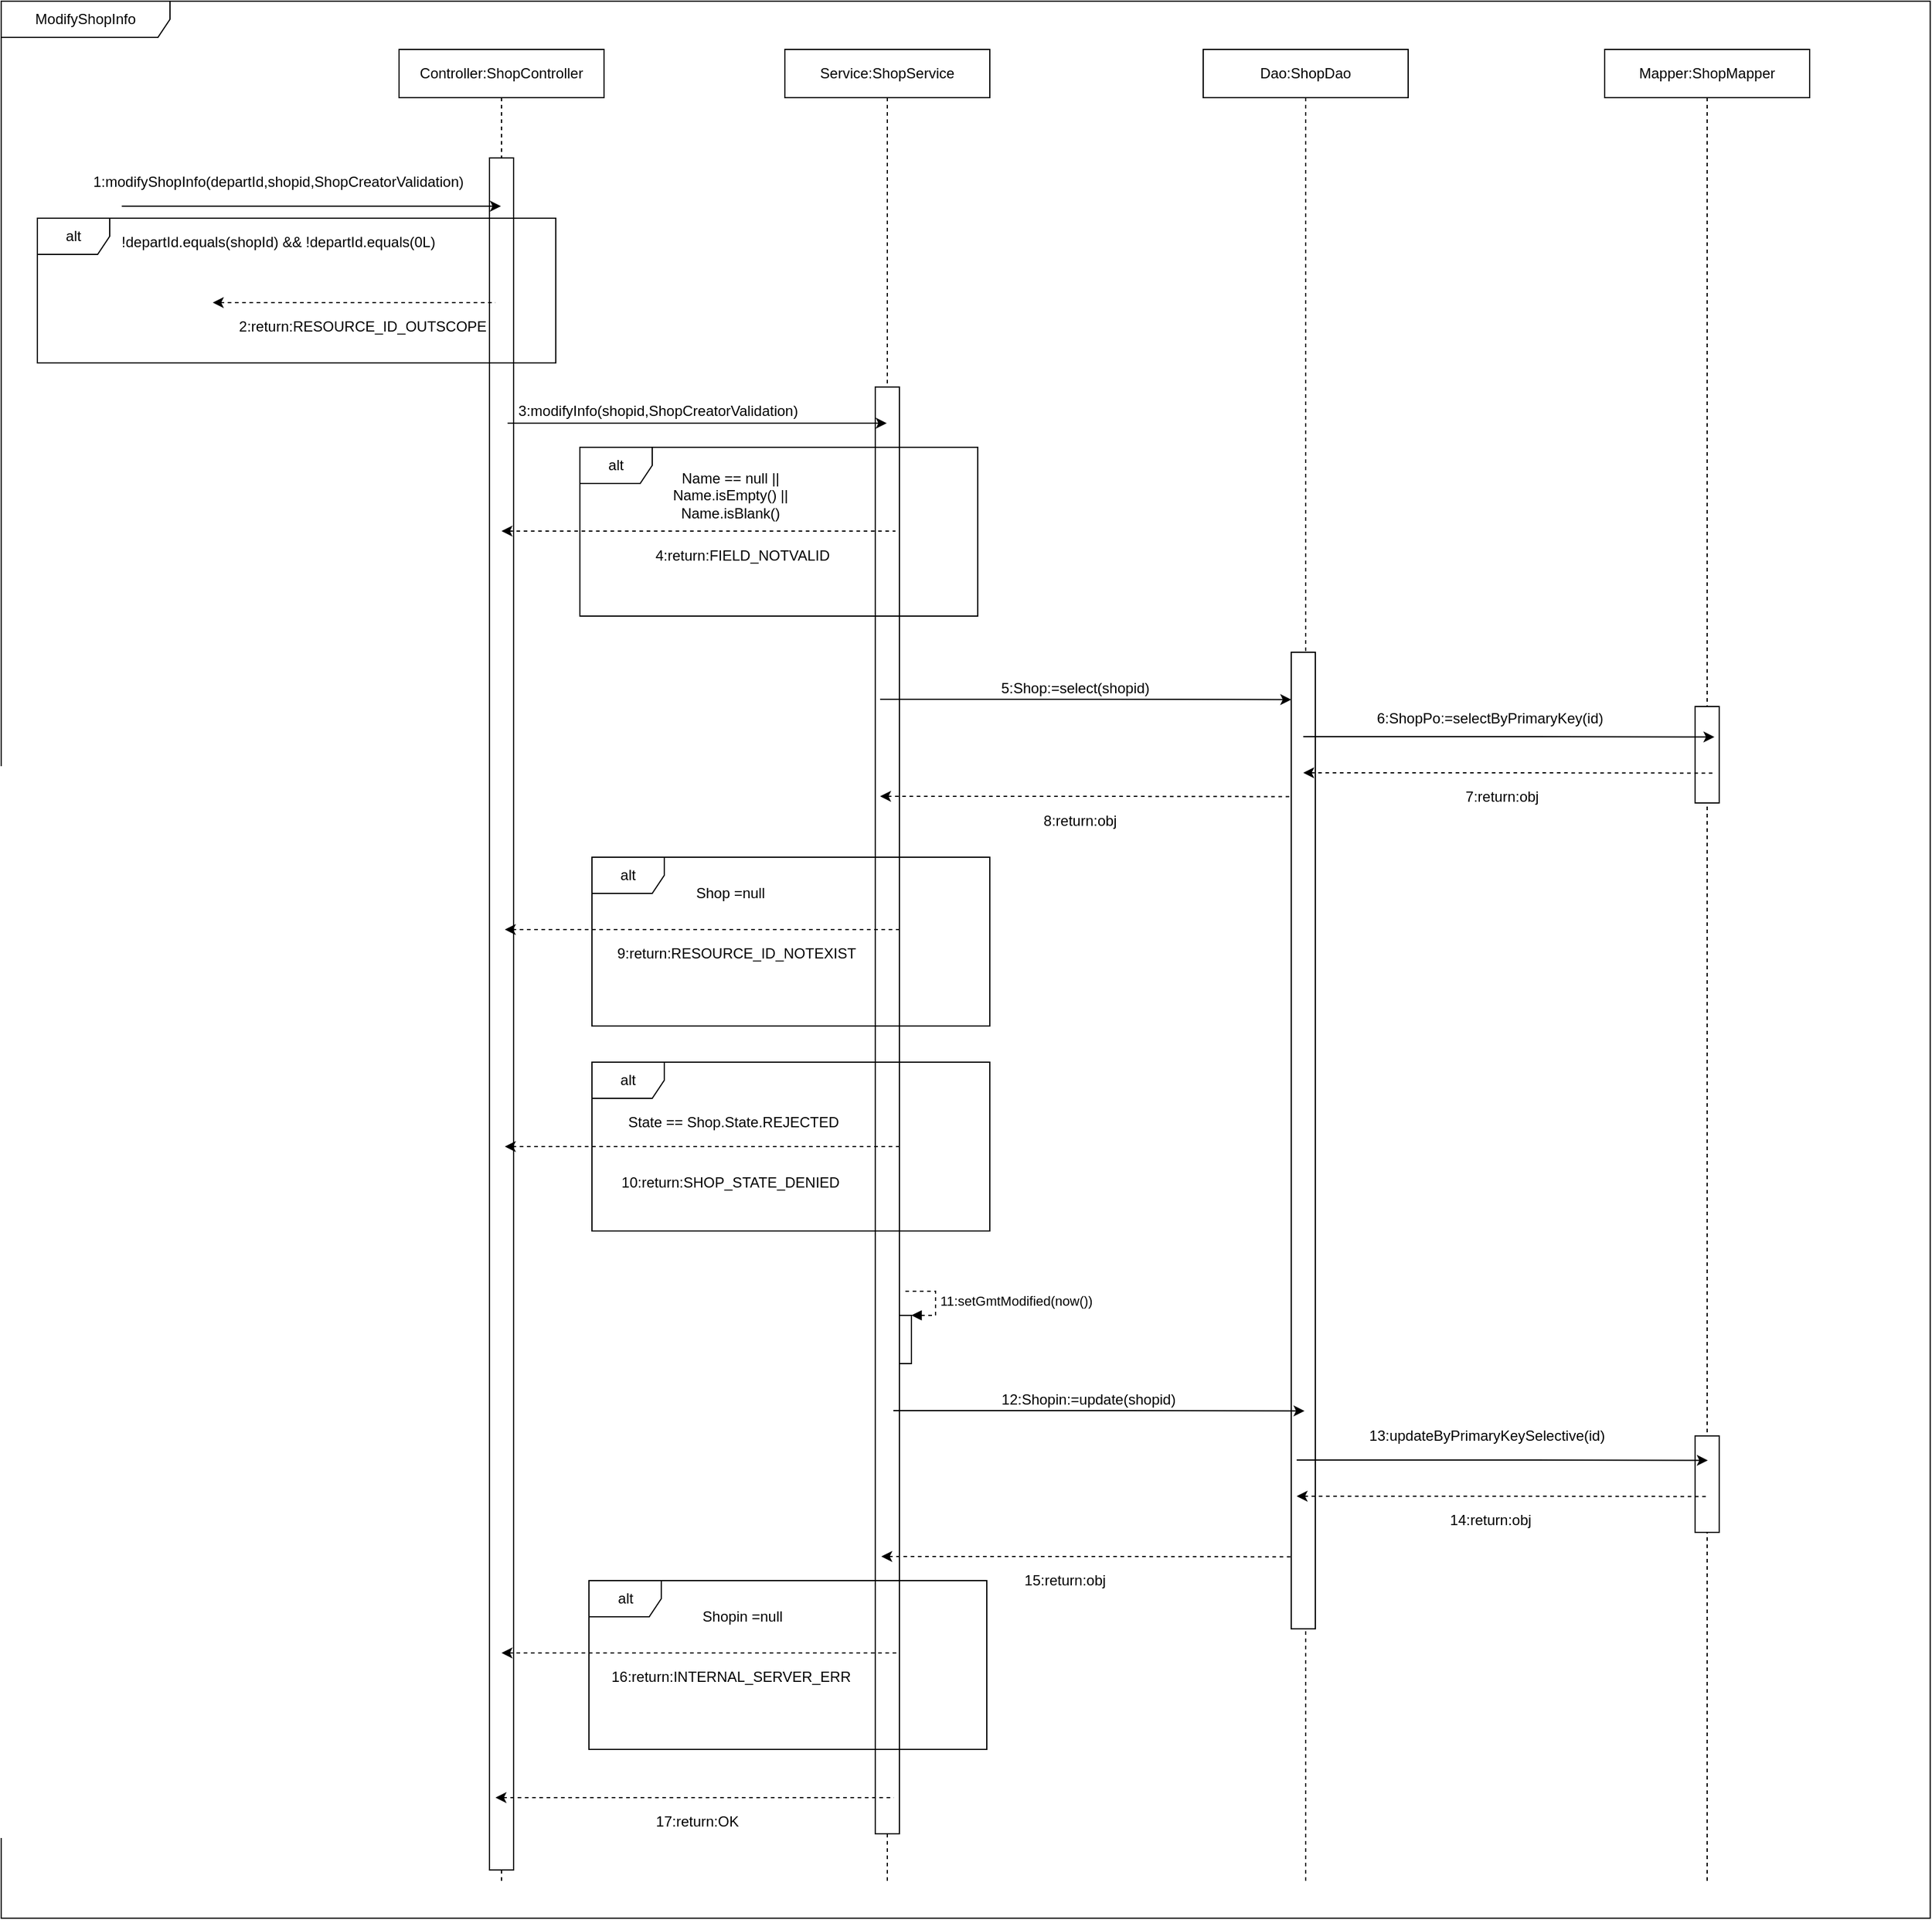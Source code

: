 <mxfile version="14.1.1" type="github">
  <diagram id="lo4UK6vVF-4UpODu58wT" name="Page-1">
    <mxGraphModel dx="1865" dy="587" grid="1" gridSize="10" guides="1" tooltips="1" connect="1" arrows="1" fold="1" page="1" pageScale="1" pageWidth="827" pageHeight="1169" math="0" shadow="0">
      <root>
        <mxCell id="0" />
        <mxCell id="1" parent="0" />
        <mxCell id="t8Lj_CVc9r9Yu0F6UWp1-1" value="Controller:ShopController" style="shape=umlLifeline;perimeter=lifelinePerimeter;whiteSpace=wrap;html=1;container=1;collapsible=0;recursiveResize=0;outlineConnect=0;" vertex="1" parent="1">
          <mxGeometry x="160" y="40" width="170" height="1520" as="geometry" />
        </mxCell>
        <mxCell id="t8Lj_CVc9r9Yu0F6UWp1-5" value="" style="rounded=0;whiteSpace=wrap;html=1;" vertex="1" parent="t8Lj_CVc9r9Yu0F6UWp1-1">
          <mxGeometry x="75" y="90" width="20" height="1420" as="geometry" />
        </mxCell>
        <mxCell id="t8Lj_CVc9r9Yu0F6UWp1-2" value="Service:ShopService" style="shape=umlLifeline;perimeter=lifelinePerimeter;whiteSpace=wrap;html=1;container=1;collapsible=0;recursiveResize=0;outlineConnect=0;" vertex="1" parent="1">
          <mxGeometry x="480" y="40" width="170" height="1520" as="geometry" />
        </mxCell>
        <mxCell id="t8Lj_CVc9r9Yu0F6UWp1-3" value="Dao:ShopDao" style="shape=umlLifeline;perimeter=lifelinePerimeter;whiteSpace=wrap;html=1;container=1;collapsible=0;recursiveResize=0;outlineConnect=0;" vertex="1" parent="1">
          <mxGeometry x="827" y="40" width="170" height="1520" as="geometry" />
        </mxCell>
        <mxCell id="t8Lj_CVc9r9Yu0F6UWp1-4" value="Mapper:ShopMapper" style="shape=umlLifeline;perimeter=lifelinePerimeter;whiteSpace=wrap;html=1;container=1;collapsible=0;recursiveResize=0;outlineConnect=0;" vertex="1" parent="1">
          <mxGeometry x="1160" y="40" width="170" height="1520" as="geometry" />
        </mxCell>
        <mxCell id="t8Lj_CVc9r9Yu0F6UWp1-26" value="" style="rounded=0;whiteSpace=wrap;html=1;" vertex="1" parent="t8Lj_CVc9r9Yu0F6UWp1-4">
          <mxGeometry x="75" y="545" width="20" height="80" as="geometry" />
        </mxCell>
        <mxCell id="t8Lj_CVc9r9Yu0F6UWp1-46" value="" style="rounded=0;whiteSpace=wrap;html=1;" vertex="1" parent="t8Lj_CVc9r9Yu0F6UWp1-4">
          <mxGeometry x="75" y="1150" width="20" height="80" as="geometry" />
        </mxCell>
        <mxCell id="t8Lj_CVc9r9Yu0F6UWp1-6" value="" style="rounded=0;whiteSpace=wrap;html=1;" vertex="1" parent="1">
          <mxGeometry x="555" y="320" width="20" height="1200" as="geometry" />
        </mxCell>
        <mxCell id="t8Lj_CVc9r9Yu0F6UWp1-7" value="1:modifyShopInfo(departId,shopid,ShopCreatorValidation)" style="text;html=1;strokeColor=none;fillColor=none;align=center;verticalAlign=middle;whiteSpace=wrap;rounded=0;" vertex="1" parent="1">
          <mxGeometry x="-120" y="140" width="360" height="20" as="geometry" />
        </mxCell>
        <mxCell id="t8Lj_CVc9r9Yu0F6UWp1-9" value="" style="endArrow=classic;html=1;" edge="1" parent="1" target="t8Lj_CVc9r9Yu0F6UWp1-1">
          <mxGeometry width="50" height="50" relative="1" as="geometry">
            <mxPoint x="-70" y="170" as="sourcePoint" />
            <mxPoint y="180" as="targetPoint" />
            <Array as="points">
              <mxPoint x="110" y="170" />
            </Array>
          </mxGeometry>
        </mxCell>
        <mxCell id="t8Lj_CVc9r9Yu0F6UWp1-10" value="" style="endArrow=none;html=1;dashed=1;startArrow=classic;startFill=1;endFill=0;" edge="1" parent="1">
          <mxGeometry width="50" height="50" relative="1" as="geometry">
            <mxPoint x="5.5" y="250" as="sourcePoint" />
            <mxPoint x="240" y="250" as="targetPoint" />
            <Array as="points">
              <mxPoint x="105.5" y="250" />
            </Array>
          </mxGeometry>
        </mxCell>
        <mxCell id="t8Lj_CVc9r9Yu0F6UWp1-11" value="2:return:RESOURCE_ID_OUTSCOPE" style="text;html=1;strokeColor=none;fillColor=none;align=center;verticalAlign=middle;whiteSpace=wrap;rounded=0;" vertex="1" parent="1">
          <mxGeometry x="20" y="260" width="220" height="20" as="geometry" />
        </mxCell>
        <mxCell id="t8Lj_CVc9r9Yu0F6UWp1-12" value="alt" style="shape=umlFrame;whiteSpace=wrap;html=1;" vertex="1" parent="1">
          <mxGeometry x="-140" y="180" width="430" height="120" as="geometry" />
        </mxCell>
        <mxCell id="t8Lj_CVc9r9Yu0F6UWp1-13" value="!departId.equals(shopId) &amp;amp;&amp;amp; !departId.equals(0L)" style="text;html=1;strokeColor=none;fillColor=none;align=center;verticalAlign=middle;whiteSpace=wrap;rounded=0;" vertex="1" parent="1">
          <mxGeometry x="-95" y="190" width="310" height="20" as="geometry" />
        </mxCell>
        <mxCell id="t8Lj_CVc9r9Yu0F6UWp1-14" value="" style="endArrow=classic;html=1;" edge="1" parent="1">
          <mxGeometry width="50" height="50" relative="1" as="geometry">
            <mxPoint x="250" y="350" as="sourcePoint" />
            <mxPoint x="564.5" y="350" as="targetPoint" />
            <Array as="points">
              <mxPoint x="430" y="350" />
            </Array>
          </mxGeometry>
        </mxCell>
        <mxCell id="t8Lj_CVc9r9Yu0F6UWp1-15" value="3:modifyInfo(shopid,ShopCreatorValidation)" style="text;html=1;strokeColor=none;fillColor=none;align=center;verticalAlign=middle;whiteSpace=wrap;rounded=0;" vertex="1" parent="1">
          <mxGeometry x="270" y="330" width="210" height="20" as="geometry" />
        </mxCell>
        <mxCell id="t8Lj_CVc9r9Yu0F6UWp1-16" value="" style="endArrow=none;html=1;dashed=1;startArrow=classic;startFill=1;endFill=0;" edge="1" parent="1" source="t8Lj_CVc9r9Yu0F6UWp1-1">
          <mxGeometry width="50" height="50" relative="1" as="geometry">
            <mxPoint x="337.25" y="439.5" as="sourcePoint" />
            <mxPoint x="571.75" y="439.5" as="targetPoint" />
            <Array as="points">
              <mxPoint x="437.25" y="439.5" />
            </Array>
          </mxGeometry>
        </mxCell>
        <mxCell id="t8Lj_CVc9r9Yu0F6UWp1-17" value="4:return:FIELD_NOTVALID" style="text;html=1;strokeColor=none;fillColor=none;align=center;verticalAlign=middle;whiteSpace=wrap;rounded=0;" vertex="1" parent="1">
          <mxGeometry x="335" y="450" width="220" height="20" as="geometry" />
        </mxCell>
        <mxCell id="t8Lj_CVc9r9Yu0F6UWp1-18" value="&lt;div&gt;Name == null || &lt;br&gt;&lt;/div&gt;&lt;div&gt;Name.isEmpty() || &lt;br&gt;&lt;/div&gt;&lt;div&gt;Name.isBlank()&lt;/div&gt;" style="text;html=1;strokeColor=none;fillColor=none;align=center;verticalAlign=middle;whiteSpace=wrap;rounded=0;" vertex="1" parent="1">
          <mxGeometry x="315" y="400" width="240" height="20" as="geometry" />
        </mxCell>
        <mxCell id="t8Lj_CVc9r9Yu0F6UWp1-19" value="alt" style="shape=umlFrame;whiteSpace=wrap;html=1;" vertex="1" parent="1">
          <mxGeometry x="310" y="370" width="330" height="140" as="geometry" />
        </mxCell>
        <mxCell id="t8Lj_CVc9r9Yu0F6UWp1-20" value="" style="rounded=0;whiteSpace=wrap;html=1;" vertex="1" parent="1">
          <mxGeometry x="900" y="540" width="20" height="810" as="geometry" />
        </mxCell>
        <mxCell id="t8Lj_CVc9r9Yu0F6UWp1-21" value="" style="endArrow=classic;html=1;entryX=0.05;entryY=0.135;entryDx=0;entryDy=0;entryPerimeter=0;" edge="1" parent="1">
          <mxGeometry width="50" height="50" relative="1" as="geometry">
            <mxPoint x="559" y="579" as="sourcePoint" />
            <mxPoint x="900" y="579.25" as="targetPoint" />
            <Array as="points">
              <mxPoint x="739" y="579" />
            </Array>
          </mxGeometry>
        </mxCell>
        <mxCell id="t8Lj_CVc9r9Yu0F6UWp1-22" value="5:Shop:=select(shopid)" style="text;html=1;strokeColor=none;fillColor=none;align=center;verticalAlign=middle;whiteSpace=wrap;rounded=0;" vertex="1" parent="1">
          <mxGeometry x="616" y="560" width="210" height="20" as="geometry" />
        </mxCell>
        <mxCell id="t8Lj_CVc9r9Yu0F6UWp1-24" value="" style="endArrow=classic;html=1;entryX=0.05;entryY=0.135;entryDx=0;entryDy=0;entryPerimeter=0;" edge="1" parent="1">
          <mxGeometry width="50" height="50" relative="1" as="geometry">
            <mxPoint x="910" y="610" as="sourcePoint" />
            <mxPoint x="1251" y="610.25" as="targetPoint" />
            <Array as="points">
              <mxPoint x="1090" y="610" />
            </Array>
          </mxGeometry>
        </mxCell>
        <mxCell id="t8Lj_CVc9r9Yu0F6UWp1-25" value="6:ShopPo:=selectByPrimaryKey(id)" style="text;html=1;strokeColor=none;fillColor=none;align=center;verticalAlign=middle;whiteSpace=wrap;rounded=0;" vertex="1" parent="1">
          <mxGeometry x="960" y="585" width="210" height="20" as="geometry" />
        </mxCell>
        <mxCell id="t8Lj_CVc9r9Yu0F6UWp1-27" value="" style="endArrow=none;html=1;entryX=0.05;entryY=0.135;entryDx=0;entryDy=0;entryPerimeter=0;dashed=1;startArrow=classic;startFill=1;endFill=0;" edge="1" parent="1">
          <mxGeometry width="50" height="50" relative="1" as="geometry">
            <mxPoint x="910" y="640" as="sourcePoint" />
            <mxPoint x="1251" y="640.25" as="targetPoint" />
            <Array as="points">
              <mxPoint x="1090" y="640" />
            </Array>
          </mxGeometry>
        </mxCell>
        <mxCell id="t8Lj_CVc9r9Yu0F6UWp1-28" value="7:return:obj" style="text;html=1;strokeColor=none;fillColor=none;align=center;verticalAlign=middle;whiteSpace=wrap;rounded=0;" vertex="1" parent="1">
          <mxGeometry x="970" y="650" width="210" height="20" as="geometry" />
        </mxCell>
        <mxCell id="t8Lj_CVc9r9Yu0F6UWp1-29" value="" style="endArrow=none;html=1;entryX=0.05;entryY=0.135;entryDx=0;entryDy=0;entryPerimeter=0;dashed=1;startArrow=classic;startFill=1;endFill=0;" edge="1" parent="1">
          <mxGeometry width="50" height="50" relative="1" as="geometry">
            <mxPoint x="559" y="659.5" as="sourcePoint" />
            <mxPoint x="900" y="659.75" as="targetPoint" />
            <Array as="points">
              <mxPoint x="739" y="659.5" />
            </Array>
          </mxGeometry>
        </mxCell>
        <mxCell id="t8Lj_CVc9r9Yu0F6UWp1-30" value="8:return:obj" style="text;html=1;strokeColor=none;fillColor=none;align=center;verticalAlign=middle;whiteSpace=wrap;rounded=0;" vertex="1" parent="1">
          <mxGeometry x="620" y="670" width="210" height="20" as="geometry" />
        </mxCell>
        <mxCell id="t8Lj_CVc9r9Yu0F6UWp1-31" value="" style="endArrow=none;html=1;dashed=1;startArrow=classic;startFill=1;endFill=0;" edge="1" parent="1">
          <mxGeometry width="50" height="50" relative="1" as="geometry">
            <mxPoint x="247.75" y="770" as="sourcePoint" />
            <mxPoint x="575" y="770" as="targetPoint" />
            <Array as="points">
              <mxPoint x="440.5" y="770" />
            </Array>
          </mxGeometry>
        </mxCell>
        <mxCell id="t8Lj_CVc9r9Yu0F6UWp1-32" value="9:return:RESOURCE_ID_NOTEXIST" style="text;html=1;strokeColor=none;fillColor=none;align=center;verticalAlign=middle;whiteSpace=wrap;rounded=0;" vertex="1" parent="1">
          <mxGeometry x="335" y="780" width="210" height="20" as="geometry" />
        </mxCell>
        <mxCell id="t8Lj_CVc9r9Yu0F6UWp1-33" value="alt" style="shape=umlFrame;whiteSpace=wrap;html=1;" vertex="1" parent="1">
          <mxGeometry x="320" y="710" width="330" height="140" as="geometry" />
        </mxCell>
        <mxCell id="t8Lj_CVc9r9Yu0F6UWp1-34" value="Shop =null" style="text;html=1;strokeColor=none;fillColor=none;align=center;verticalAlign=middle;whiteSpace=wrap;rounded=0;" vertex="1" parent="1">
          <mxGeometry x="395" y="730" width="80" height="20" as="geometry" />
        </mxCell>
        <mxCell id="t8Lj_CVc9r9Yu0F6UWp1-36" value="" style="endArrow=none;html=1;dashed=1;startArrow=classic;startFill=1;endFill=0;" edge="1" parent="1">
          <mxGeometry width="50" height="50" relative="1" as="geometry">
            <mxPoint x="247.75" y="950" as="sourcePoint" />
            <mxPoint x="575" y="950" as="targetPoint" />
            <Array as="points">
              <mxPoint x="440.5" y="950" />
            </Array>
          </mxGeometry>
        </mxCell>
        <mxCell id="t8Lj_CVc9r9Yu0F6UWp1-37" value="10:return:SHOP_STATE_DENIED" style="text;html=1;strokeColor=none;fillColor=none;align=center;verticalAlign=middle;whiteSpace=wrap;rounded=0;" vertex="1" parent="1">
          <mxGeometry x="330" y="970" width="210" height="20" as="geometry" />
        </mxCell>
        <mxCell id="t8Lj_CVc9r9Yu0F6UWp1-38" value="State == Shop.State.REJECTED" style="text;html=1;strokeColor=none;fillColor=none;align=center;verticalAlign=middle;whiteSpace=wrap;rounded=0;" vertex="1" parent="1">
          <mxGeometry x="330" y="920" width="215" height="20" as="geometry" />
        </mxCell>
        <mxCell id="t8Lj_CVc9r9Yu0F6UWp1-39" value="alt" style="shape=umlFrame;whiteSpace=wrap;html=1;" vertex="1" parent="1">
          <mxGeometry x="320" y="880" width="330" height="140" as="geometry" />
        </mxCell>
        <mxCell id="t8Lj_CVc9r9Yu0F6UWp1-40" value="" style="html=1;points=[];perimeter=orthogonalPerimeter;" vertex="1" parent="1">
          <mxGeometry x="575" y="1090" width="10" height="40" as="geometry" />
        </mxCell>
        <mxCell id="t8Lj_CVc9r9Yu0F6UWp1-41" value="11:setGmtModified(now())" style="edgeStyle=orthogonalEdgeStyle;html=1;align=left;spacingLeft=2;endArrow=block;rounded=0;entryX=1;entryY=0;dashed=1;" edge="1" target="t8Lj_CVc9r9Yu0F6UWp1-40" parent="1">
          <mxGeometry relative="1" as="geometry">
            <mxPoint x="580" y="1070" as="sourcePoint" />
            <Array as="points">
              <mxPoint x="605" y="1070" />
            </Array>
          </mxGeometry>
        </mxCell>
        <mxCell id="t8Lj_CVc9r9Yu0F6UWp1-42" value="" style="endArrow=classic;html=1;entryX=0.05;entryY=0.135;entryDx=0;entryDy=0;entryPerimeter=0;" edge="1" parent="1">
          <mxGeometry width="50" height="50" relative="1" as="geometry">
            <mxPoint x="570" y="1169" as="sourcePoint" />
            <mxPoint x="911" y="1169.25" as="targetPoint" />
            <Array as="points">
              <mxPoint x="750" y="1169" />
            </Array>
          </mxGeometry>
        </mxCell>
        <mxCell id="t8Lj_CVc9r9Yu0F6UWp1-43" value="12:Shopin:=update(shopid)" style="text;html=1;strokeColor=none;fillColor=none;align=center;verticalAlign=middle;whiteSpace=wrap;rounded=0;" vertex="1" parent="1">
          <mxGeometry x="627" y="1150" width="210" height="20" as="geometry" />
        </mxCell>
        <mxCell id="t8Lj_CVc9r9Yu0F6UWp1-44" value="13:updateByPrimaryKeySelective(id)" style="text;html=1;strokeColor=none;fillColor=none;align=center;verticalAlign=middle;whiteSpace=wrap;rounded=0;" vertex="1" parent="1">
          <mxGeometry x="945" y="1180" width="235" height="20" as="geometry" />
        </mxCell>
        <mxCell id="t8Lj_CVc9r9Yu0F6UWp1-45" value="" style="endArrow=classic;html=1;entryX=0.05;entryY=0.135;entryDx=0;entryDy=0;entryPerimeter=0;" edge="1" parent="1">
          <mxGeometry width="50" height="50" relative="1" as="geometry">
            <mxPoint x="904.5" y="1210" as="sourcePoint" />
            <mxPoint x="1245.5" y="1210.25" as="targetPoint" />
            <Array as="points">
              <mxPoint x="1084.5" y="1210" />
            </Array>
          </mxGeometry>
        </mxCell>
        <mxCell id="t8Lj_CVc9r9Yu0F6UWp1-47" value="" style="endArrow=none;html=1;entryX=0.05;entryY=0.135;entryDx=0;entryDy=0;entryPerimeter=0;dashed=1;startArrow=classic;startFill=1;endFill=0;" edge="1" parent="1">
          <mxGeometry width="50" height="50" relative="1" as="geometry">
            <mxPoint x="904.5" y="1240" as="sourcePoint" />
            <mxPoint x="1245.5" y="1240.25" as="targetPoint" />
            <Array as="points">
              <mxPoint x="1084.5" y="1240" />
            </Array>
          </mxGeometry>
        </mxCell>
        <mxCell id="t8Lj_CVc9r9Yu0F6UWp1-48" value="14:return:obj" style="text;html=1;strokeColor=none;fillColor=none;align=center;verticalAlign=middle;whiteSpace=wrap;rounded=0;" vertex="1" parent="1">
          <mxGeometry x="947.5" y="1250" width="235" height="20" as="geometry" />
        </mxCell>
        <mxCell id="t8Lj_CVc9r9Yu0F6UWp1-49" value="" style="endArrow=none;html=1;entryX=0.05;entryY=0.135;entryDx=0;entryDy=0;entryPerimeter=0;dashed=1;startArrow=classic;startFill=1;endFill=0;" edge="1" parent="1">
          <mxGeometry width="50" height="50" relative="1" as="geometry">
            <mxPoint x="560" y="1290" as="sourcePoint" />
            <mxPoint x="901" y="1290.25" as="targetPoint" />
            <Array as="points">
              <mxPoint x="740" y="1290" />
            </Array>
          </mxGeometry>
        </mxCell>
        <mxCell id="t8Lj_CVc9r9Yu0F6UWp1-50" value="15:return:obj" style="text;html=1;strokeColor=none;fillColor=none;align=center;verticalAlign=middle;whiteSpace=wrap;rounded=0;" vertex="1" parent="1">
          <mxGeometry x="595" y="1300" width="235" height="20" as="geometry" />
        </mxCell>
        <mxCell id="t8Lj_CVc9r9Yu0F6UWp1-51" value="" style="endArrow=none;html=1;dashed=1;startArrow=classic;startFill=1;endFill=0;" edge="1" parent="1" source="t8Lj_CVc9r9Yu0F6UWp1-1">
          <mxGeometry width="50" height="50" relative="1" as="geometry">
            <mxPoint x="279.5" y="1370" as="sourcePoint" />
            <mxPoint x="575" y="1370" as="targetPoint" />
            <Array as="points">
              <mxPoint x="459.5" y="1370" />
            </Array>
          </mxGeometry>
        </mxCell>
        <mxCell id="t8Lj_CVc9r9Yu0F6UWp1-52" value="16:return:INTERNAL_SERVER_ERR" style="text;html=1;strokeColor=none;fillColor=none;align=center;verticalAlign=middle;whiteSpace=wrap;rounded=0;" vertex="1" parent="1">
          <mxGeometry x="317.5" y="1380" width="235" height="20" as="geometry" />
        </mxCell>
        <mxCell id="t8Lj_CVc9r9Yu0F6UWp1-53" value="Shopin =null" style="text;html=1;strokeColor=none;fillColor=none;align=center;verticalAlign=middle;whiteSpace=wrap;rounded=0;" vertex="1" parent="1">
          <mxGeometry x="405" y="1330" width="80" height="20" as="geometry" />
        </mxCell>
        <mxCell id="t8Lj_CVc9r9Yu0F6UWp1-54" value="alt" style="shape=umlFrame;whiteSpace=wrap;html=1;" vertex="1" parent="1">
          <mxGeometry x="317.5" y="1310" width="330" height="140" as="geometry" />
        </mxCell>
        <mxCell id="t8Lj_CVc9r9Yu0F6UWp1-55" value="" style="endArrow=none;html=1;dashed=1;startArrow=classic;startFill=1;endFill=0;" edge="1" parent="1">
          <mxGeometry width="50" height="50" relative="1" as="geometry">
            <mxPoint x="240" y="1490" as="sourcePoint" />
            <mxPoint x="570.5" y="1490" as="targetPoint" />
            <Array as="points">
              <mxPoint x="455" y="1490" />
            </Array>
          </mxGeometry>
        </mxCell>
        <mxCell id="t8Lj_CVc9r9Yu0F6UWp1-56" value="17:return:OK" style="text;html=1;strokeColor=none;fillColor=none;align=center;verticalAlign=middle;whiteSpace=wrap;rounded=0;" vertex="1" parent="1">
          <mxGeometry x="290" y="1500" width="235" height="20" as="geometry" />
        </mxCell>
        <mxCell id="t8Lj_CVc9r9Yu0F6UWp1-57" value="ModifyShopInfo" style="shape=umlFrame;whiteSpace=wrap;html=1;width=140;height=30;" vertex="1" parent="1">
          <mxGeometry x="-170" width="1600" height="1590" as="geometry" />
        </mxCell>
      </root>
    </mxGraphModel>
  </diagram>
</mxfile>
